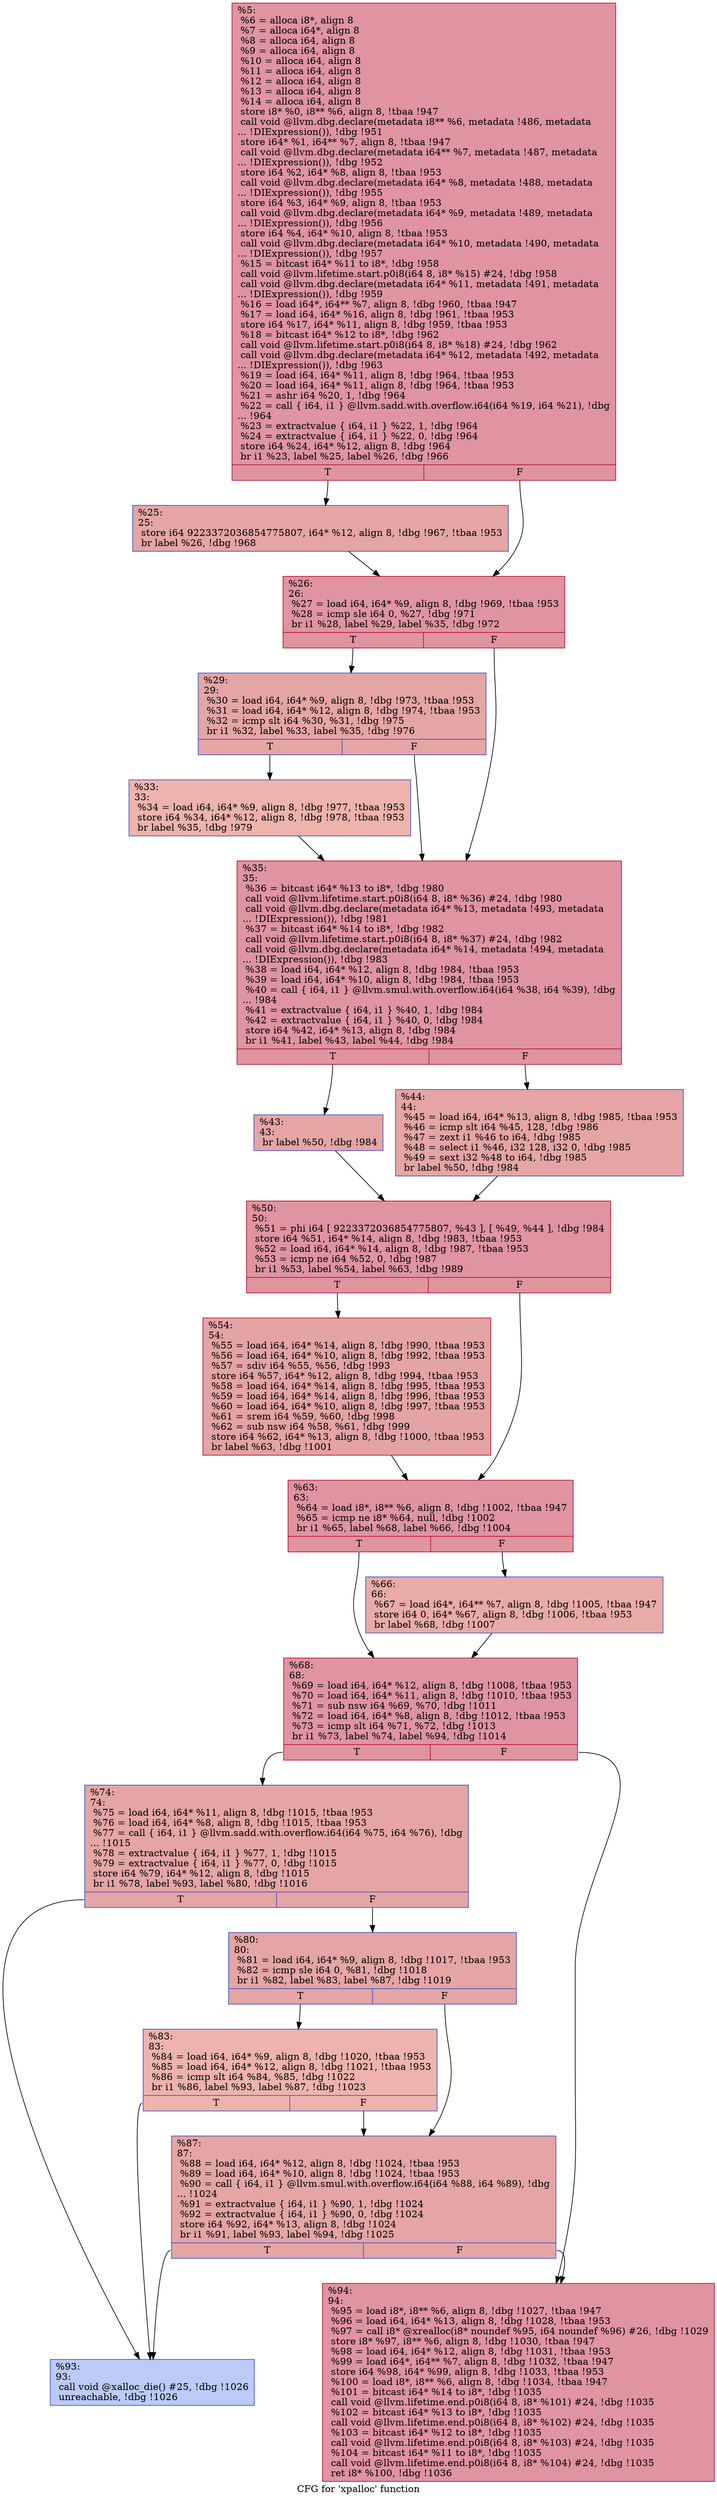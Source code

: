 digraph "CFG for 'xpalloc' function" {
	label="CFG for 'xpalloc' function";

	Node0x12e9e60 [shape=record,color="#b70d28ff", style=filled, fillcolor="#b70d2870",label="{%5:\l  %6 = alloca i8*, align 8\l  %7 = alloca i64*, align 8\l  %8 = alloca i64, align 8\l  %9 = alloca i64, align 8\l  %10 = alloca i64, align 8\l  %11 = alloca i64, align 8\l  %12 = alloca i64, align 8\l  %13 = alloca i64, align 8\l  %14 = alloca i64, align 8\l  store i8* %0, i8** %6, align 8, !tbaa !947\l  call void @llvm.dbg.declare(metadata i8** %6, metadata !486, metadata\l... !DIExpression()), !dbg !951\l  store i64* %1, i64** %7, align 8, !tbaa !947\l  call void @llvm.dbg.declare(metadata i64** %7, metadata !487, metadata\l... !DIExpression()), !dbg !952\l  store i64 %2, i64* %8, align 8, !tbaa !953\l  call void @llvm.dbg.declare(metadata i64* %8, metadata !488, metadata\l... !DIExpression()), !dbg !955\l  store i64 %3, i64* %9, align 8, !tbaa !953\l  call void @llvm.dbg.declare(metadata i64* %9, metadata !489, metadata\l... !DIExpression()), !dbg !956\l  store i64 %4, i64* %10, align 8, !tbaa !953\l  call void @llvm.dbg.declare(metadata i64* %10, metadata !490, metadata\l... !DIExpression()), !dbg !957\l  %15 = bitcast i64* %11 to i8*, !dbg !958\l  call void @llvm.lifetime.start.p0i8(i64 8, i8* %15) #24, !dbg !958\l  call void @llvm.dbg.declare(metadata i64* %11, metadata !491, metadata\l... !DIExpression()), !dbg !959\l  %16 = load i64*, i64** %7, align 8, !dbg !960, !tbaa !947\l  %17 = load i64, i64* %16, align 8, !dbg !961, !tbaa !953\l  store i64 %17, i64* %11, align 8, !dbg !959, !tbaa !953\l  %18 = bitcast i64* %12 to i8*, !dbg !962\l  call void @llvm.lifetime.start.p0i8(i64 8, i8* %18) #24, !dbg !962\l  call void @llvm.dbg.declare(metadata i64* %12, metadata !492, metadata\l... !DIExpression()), !dbg !963\l  %19 = load i64, i64* %11, align 8, !dbg !964, !tbaa !953\l  %20 = load i64, i64* %11, align 8, !dbg !964, !tbaa !953\l  %21 = ashr i64 %20, 1, !dbg !964\l  %22 = call \{ i64, i1 \} @llvm.sadd.with.overflow.i64(i64 %19, i64 %21), !dbg\l... !964\l  %23 = extractvalue \{ i64, i1 \} %22, 1, !dbg !964\l  %24 = extractvalue \{ i64, i1 \} %22, 0, !dbg !964\l  store i64 %24, i64* %12, align 8, !dbg !964\l  br i1 %23, label %25, label %26, !dbg !966\l|{<s0>T|<s1>F}}"];
	Node0x12e9e60:s0 -> Node0x12ed7a0;
	Node0x12e9e60:s1 -> Node0x12ed890;
	Node0x12ed7a0 [shape=record,color="#3d50c3ff", style=filled, fillcolor="#c5333470",label="{%25:\l25:                                               \l  store i64 9223372036854775807, i64* %12, align 8, !dbg !967, !tbaa !953\l  br label %26, !dbg !968\l}"];
	Node0x12ed7a0 -> Node0x12ed890;
	Node0x12ed890 [shape=record,color="#b70d28ff", style=filled, fillcolor="#b70d2870",label="{%26:\l26:                                               \l  %27 = load i64, i64* %9, align 8, !dbg !969, !tbaa !953\l  %28 = icmp sle i64 0, %27, !dbg !971\l  br i1 %28, label %29, label %35, !dbg !972\l|{<s0>T|<s1>F}}"];
	Node0x12ed890:s0 -> Node0x12ed8e0;
	Node0x12ed890:s1 -> Node0x12ed980;
	Node0x12ed8e0 [shape=record,color="#3d50c3ff", style=filled, fillcolor="#c5333470",label="{%29:\l29:                                               \l  %30 = load i64, i64* %9, align 8, !dbg !973, !tbaa !953\l  %31 = load i64, i64* %12, align 8, !dbg !974, !tbaa !953\l  %32 = icmp slt i64 %30, %31, !dbg !975\l  br i1 %32, label %33, label %35, !dbg !976\l|{<s0>T|<s1>F}}"];
	Node0x12ed8e0:s0 -> Node0x12ed930;
	Node0x12ed8e0:s1 -> Node0x12ed980;
	Node0x12ed930 [shape=record,color="#3d50c3ff", style=filled, fillcolor="#d6524470",label="{%33:\l33:                                               \l  %34 = load i64, i64* %9, align 8, !dbg !977, !tbaa !953\l  store i64 %34, i64* %12, align 8, !dbg !978, !tbaa !953\l  br label %35, !dbg !979\l}"];
	Node0x12ed930 -> Node0x12ed980;
	Node0x12ed980 [shape=record,color="#b70d28ff", style=filled, fillcolor="#b70d2870",label="{%35:\l35:                                               \l  %36 = bitcast i64* %13 to i8*, !dbg !980\l  call void @llvm.lifetime.start.p0i8(i64 8, i8* %36) #24, !dbg !980\l  call void @llvm.dbg.declare(metadata i64* %13, metadata !493, metadata\l... !DIExpression()), !dbg !981\l  %37 = bitcast i64* %14 to i8*, !dbg !982\l  call void @llvm.lifetime.start.p0i8(i64 8, i8* %37) #24, !dbg !982\l  call void @llvm.dbg.declare(metadata i64* %14, metadata !494, metadata\l... !DIExpression()), !dbg !983\l  %38 = load i64, i64* %12, align 8, !dbg !984, !tbaa !953\l  %39 = load i64, i64* %10, align 8, !dbg !984, !tbaa !953\l  %40 = call \{ i64, i1 \} @llvm.smul.with.overflow.i64(i64 %38, i64 %39), !dbg\l... !984\l  %41 = extractvalue \{ i64, i1 \} %40, 1, !dbg !984\l  %42 = extractvalue \{ i64, i1 \} %40, 0, !dbg !984\l  store i64 %42, i64* %13, align 8, !dbg !984\l  br i1 %41, label %43, label %44, !dbg !984\l|{<s0>T|<s1>F}}"];
	Node0x12ed980:s0 -> Node0x12ed9d0;
	Node0x12ed980:s1 -> Node0x12eda20;
	Node0x12ed9d0 [shape=record,color="#3d50c3ff", style=filled, fillcolor="#c5333470",label="{%43:\l43:                                               \l  br label %50, !dbg !984\l}"];
	Node0x12ed9d0 -> Node0x12eda70;
	Node0x12eda20 [shape=record,color="#3d50c3ff", style=filled, fillcolor="#c5333470",label="{%44:\l44:                                               \l  %45 = load i64, i64* %13, align 8, !dbg !985, !tbaa !953\l  %46 = icmp slt i64 %45, 128, !dbg !986\l  %47 = zext i1 %46 to i64, !dbg !985\l  %48 = select i1 %46, i32 128, i32 0, !dbg !985\l  %49 = sext i32 %48 to i64, !dbg !985\l  br label %50, !dbg !984\l}"];
	Node0x12eda20 -> Node0x12eda70;
	Node0x12eda70 [shape=record,color="#b70d28ff", style=filled, fillcolor="#b70d2870",label="{%50:\l50:                                               \l  %51 = phi i64 [ 9223372036854775807, %43 ], [ %49, %44 ], !dbg !984\l  store i64 %51, i64* %14, align 8, !dbg !983, !tbaa !953\l  %52 = load i64, i64* %14, align 8, !dbg !987, !tbaa !953\l  %53 = icmp ne i64 %52, 0, !dbg !987\l  br i1 %53, label %54, label %63, !dbg !989\l|{<s0>T|<s1>F}}"];
	Node0x12eda70:s0 -> Node0x12edac0;
	Node0x12eda70:s1 -> Node0x12edb10;
	Node0x12edac0 [shape=record,color="#b70d28ff", style=filled, fillcolor="#c32e3170",label="{%54:\l54:                                               \l  %55 = load i64, i64* %14, align 8, !dbg !990, !tbaa !953\l  %56 = load i64, i64* %10, align 8, !dbg !992, !tbaa !953\l  %57 = sdiv i64 %55, %56, !dbg !993\l  store i64 %57, i64* %12, align 8, !dbg !994, !tbaa !953\l  %58 = load i64, i64* %14, align 8, !dbg !995, !tbaa !953\l  %59 = load i64, i64* %14, align 8, !dbg !996, !tbaa !953\l  %60 = load i64, i64* %10, align 8, !dbg !997, !tbaa !953\l  %61 = srem i64 %59, %60, !dbg !998\l  %62 = sub nsw i64 %58, %61, !dbg !999\l  store i64 %62, i64* %13, align 8, !dbg !1000, !tbaa !953\l  br label %63, !dbg !1001\l}"];
	Node0x12edac0 -> Node0x12edb10;
	Node0x12edb10 [shape=record,color="#b70d28ff", style=filled, fillcolor="#b70d2870",label="{%63:\l63:                                               \l  %64 = load i8*, i8** %6, align 8, !dbg !1002, !tbaa !947\l  %65 = icmp ne i8* %64, null, !dbg !1002\l  br i1 %65, label %68, label %66, !dbg !1004\l|{<s0>T|<s1>F}}"];
	Node0x12edb10:s0 -> Node0x12edbb0;
	Node0x12edb10:s1 -> Node0x12edb60;
	Node0x12edb60 [shape=record,color="#3d50c3ff", style=filled, fillcolor="#cc403a70",label="{%66:\l66:                                               \l  %67 = load i64*, i64** %7, align 8, !dbg !1005, !tbaa !947\l  store i64 0, i64* %67, align 8, !dbg !1006, !tbaa !953\l  br label %68, !dbg !1007\l}"];
	Node0x12edb60 -> Node0x12edbb0;
	Node0x12edbb0 [shape=record,color="#b70d28ff", style=filled, fillcolor="#b70d2870",label="{%68:\l68:                                               \l  %69 = load i64, i64* %12, align 8, !dbg !1008, !tbaa !953\l  %70 = load i64, i64* %11, align 8, !dbg !1010, !tbaa !953\l  %71 = sub nsw i64 %69, %70, !dbg !1011\l  %72 = load i64, i64* %8, align 8, !dbg !1012, !tbaa !953\l  %73 = icmp slt i64 %71, %72, !dbg !1013\l  br i1 %73, label %74, label %94, !dbg !1014\l|{<s0>T|<s1>F}}"];
	Node0x12edbb0:s0 -> Node0x12edc00;
	Node0x12edbb0:s1 -> Node0x12edd90;
	Node0x12edc00 [shape=record,color="#3d50c3ff", style=filled, fillcolor="#c5333470",label="{%74:\l74:                                               \l  %75 = load i64, i64* %11, align 8, !dbg !1015, !tbaa !953\l  %76 = load i64, i64* %8, align 8, !dbg !1015, !tbaa !953\l  %77 = call \{ i64, i1 \} @llvm.sadd.with.overflow.i64(i64 %75, i64 %76), !dbg\l... !1015\l  %78 = extractvalue \{ i64, i1 \} %77, 1, !dbg !1015\l  %79 = extractvalue \{ i64, i1 \} %77, 0, !dbg !1015\l  store i64 %79, i64* %12, align 8, !dbg !1015\l  br i1 %78, label %93, label %80, !dbg !1016\l|{<s0>T|<s1>F}}"];
	Node0x12edc00:s0 -> Node0x12edd40;
	Node0x12edc00:s1 -> Node0x12edc50;
	Node0x12edc50 [shape=record,color="#3d50c3ff", style=filled, fillcolor="#c5333470",label="{%80:\l80:                                               \l  %81 = load i64, i64* %9, align 8, !dbg !1017, !tbaa !953\l  %82 = icmp sle i64 0, %81, !dbg !1018\l  br i1 %82, label %83, label %87, !dbg !1019\l|{<s0>T|<s1>F}}"];
	Node0x12edc50:s0 -> Node0x12edca0;
	Node0x12edc50:s1 -> Node0x12edcf0;
	Node0x12edca0 [shape=record,color="#3d50c3ff", style=filled, fillcolor="#d6524470",label="{%83:\l83:                                               \l  %84 = load i64, i64* %9, align 8, !dbg !1020, !tbaa !953\l  %85 = load i64, i64* %12, align 8, !dbg !1021, !tbaa !953\l  %86 = icmp slt i64 %84, %85, !dbg !1022\l  br i1 %86, label %93, label %87, !dbg !1023\l|{<s0>T|<s1>F}}"];
	Node0x12edca0:s0 -> Node0x12edd40;
	Node0x12edca0:s1 -> Node0x12edcf0;
	Node0x12edcf0 [shape=record,color="#3d50c3ff", style=filled, fillcolor="#c5333470",label="{%87:\l87:                                               \l  %88 = load i64, i64* %12, align 8, !dbg !1024, !tbaa !953\l  %89 = load i64, i64* %10, align 8, !dbg !1024, !tbaa !953\l  %90 = call \{ i64, i1 \} @llvm.smul.with.overflow.i64(i64 %88, i64 %89), !dbg\l... !1024\l  %91 = extractvalue \{ i64, i1 \} %90, 1, !dbg !1024\l  %92 = extractvalue \{ i64, i1 \} %90, 0, !dbg !1024\l  store i64 %92, i64* %13, align 8, !dbg !1024\l  br i1 %91, label %93, label %94, !dbg !1025\l|{<s0>T|<s1>F}}"];
	Node0x12edcf0:s0 -> Node0x12edd40;
	Node0x12edcf0:s1 -> Node0x12edd90;
	Node0x12edd40 [shape=record,color="#3d50c3ff", style=filled, fillcolor="#6687ed70",label="{%93:\l93:                                               \l  call void @xalloc_die() #25, !dbg !1026\l  unreachable, !dbg !1026\l}"];
	Node0x12edd90 [shape=record,color="#b70d28ff", style=filled, fillcolor="#b70d2870",label="{%94:\l94:                                               \l  %95 = load i8*, i8** %6, align 8, !dbg !1027, !tbaa !947\l  %96 = load i64, i64* %13, align 8, !dbg !1028, !tbaa !953\l  %97 = call i8* @xrealloc(i8* noundef %95, i64 noundef %96) #26, !dbg !1029\l  store i8* %97, i8** %6, align 8, !dbg !1030, !tbaa !947\l  %98 = load i64, i64* %12, align 8, !dbg !1031, !tbaa !953\l  %99 = load i64*, i64** %7, align 8, !dbg !1032, !tbaa !947\l  store i64 %98, i64* %99, align 8, !dbg !1033, !tbaa !953\l  %100 = load i8*, i8** %6, align 8, !dbg !1034, !tbaa !947\l  %101 = bitcast i64* %14 to i8*, !dbg !1035\l  call void @llvm.lifetime.end.p0i8(i64 8, i8* %101) #24, !dbg !1035\l  %102 = bitcast i64* %13 to i8*, !dbg !1035\l  call void @llvm.lifetime.end.p0i8(i64 8, i8* %102) #24, !dbg !1035\l  %103 = bitcast i64* %12 to i8*, !dbg !1035\l  call void @llvm.lifetime.end.p0i8(i64 8, i8* %103) #24, !dbg !1035\l  %104 = bitcast i64* %11 to i8*, !dbg !1035\l  call void @llvm.lifetime.end.p0i8(i64 8, i8* %104) #24, !dbg !1035\l  ret i8* %100, !dbg !1036\l}"];
}
